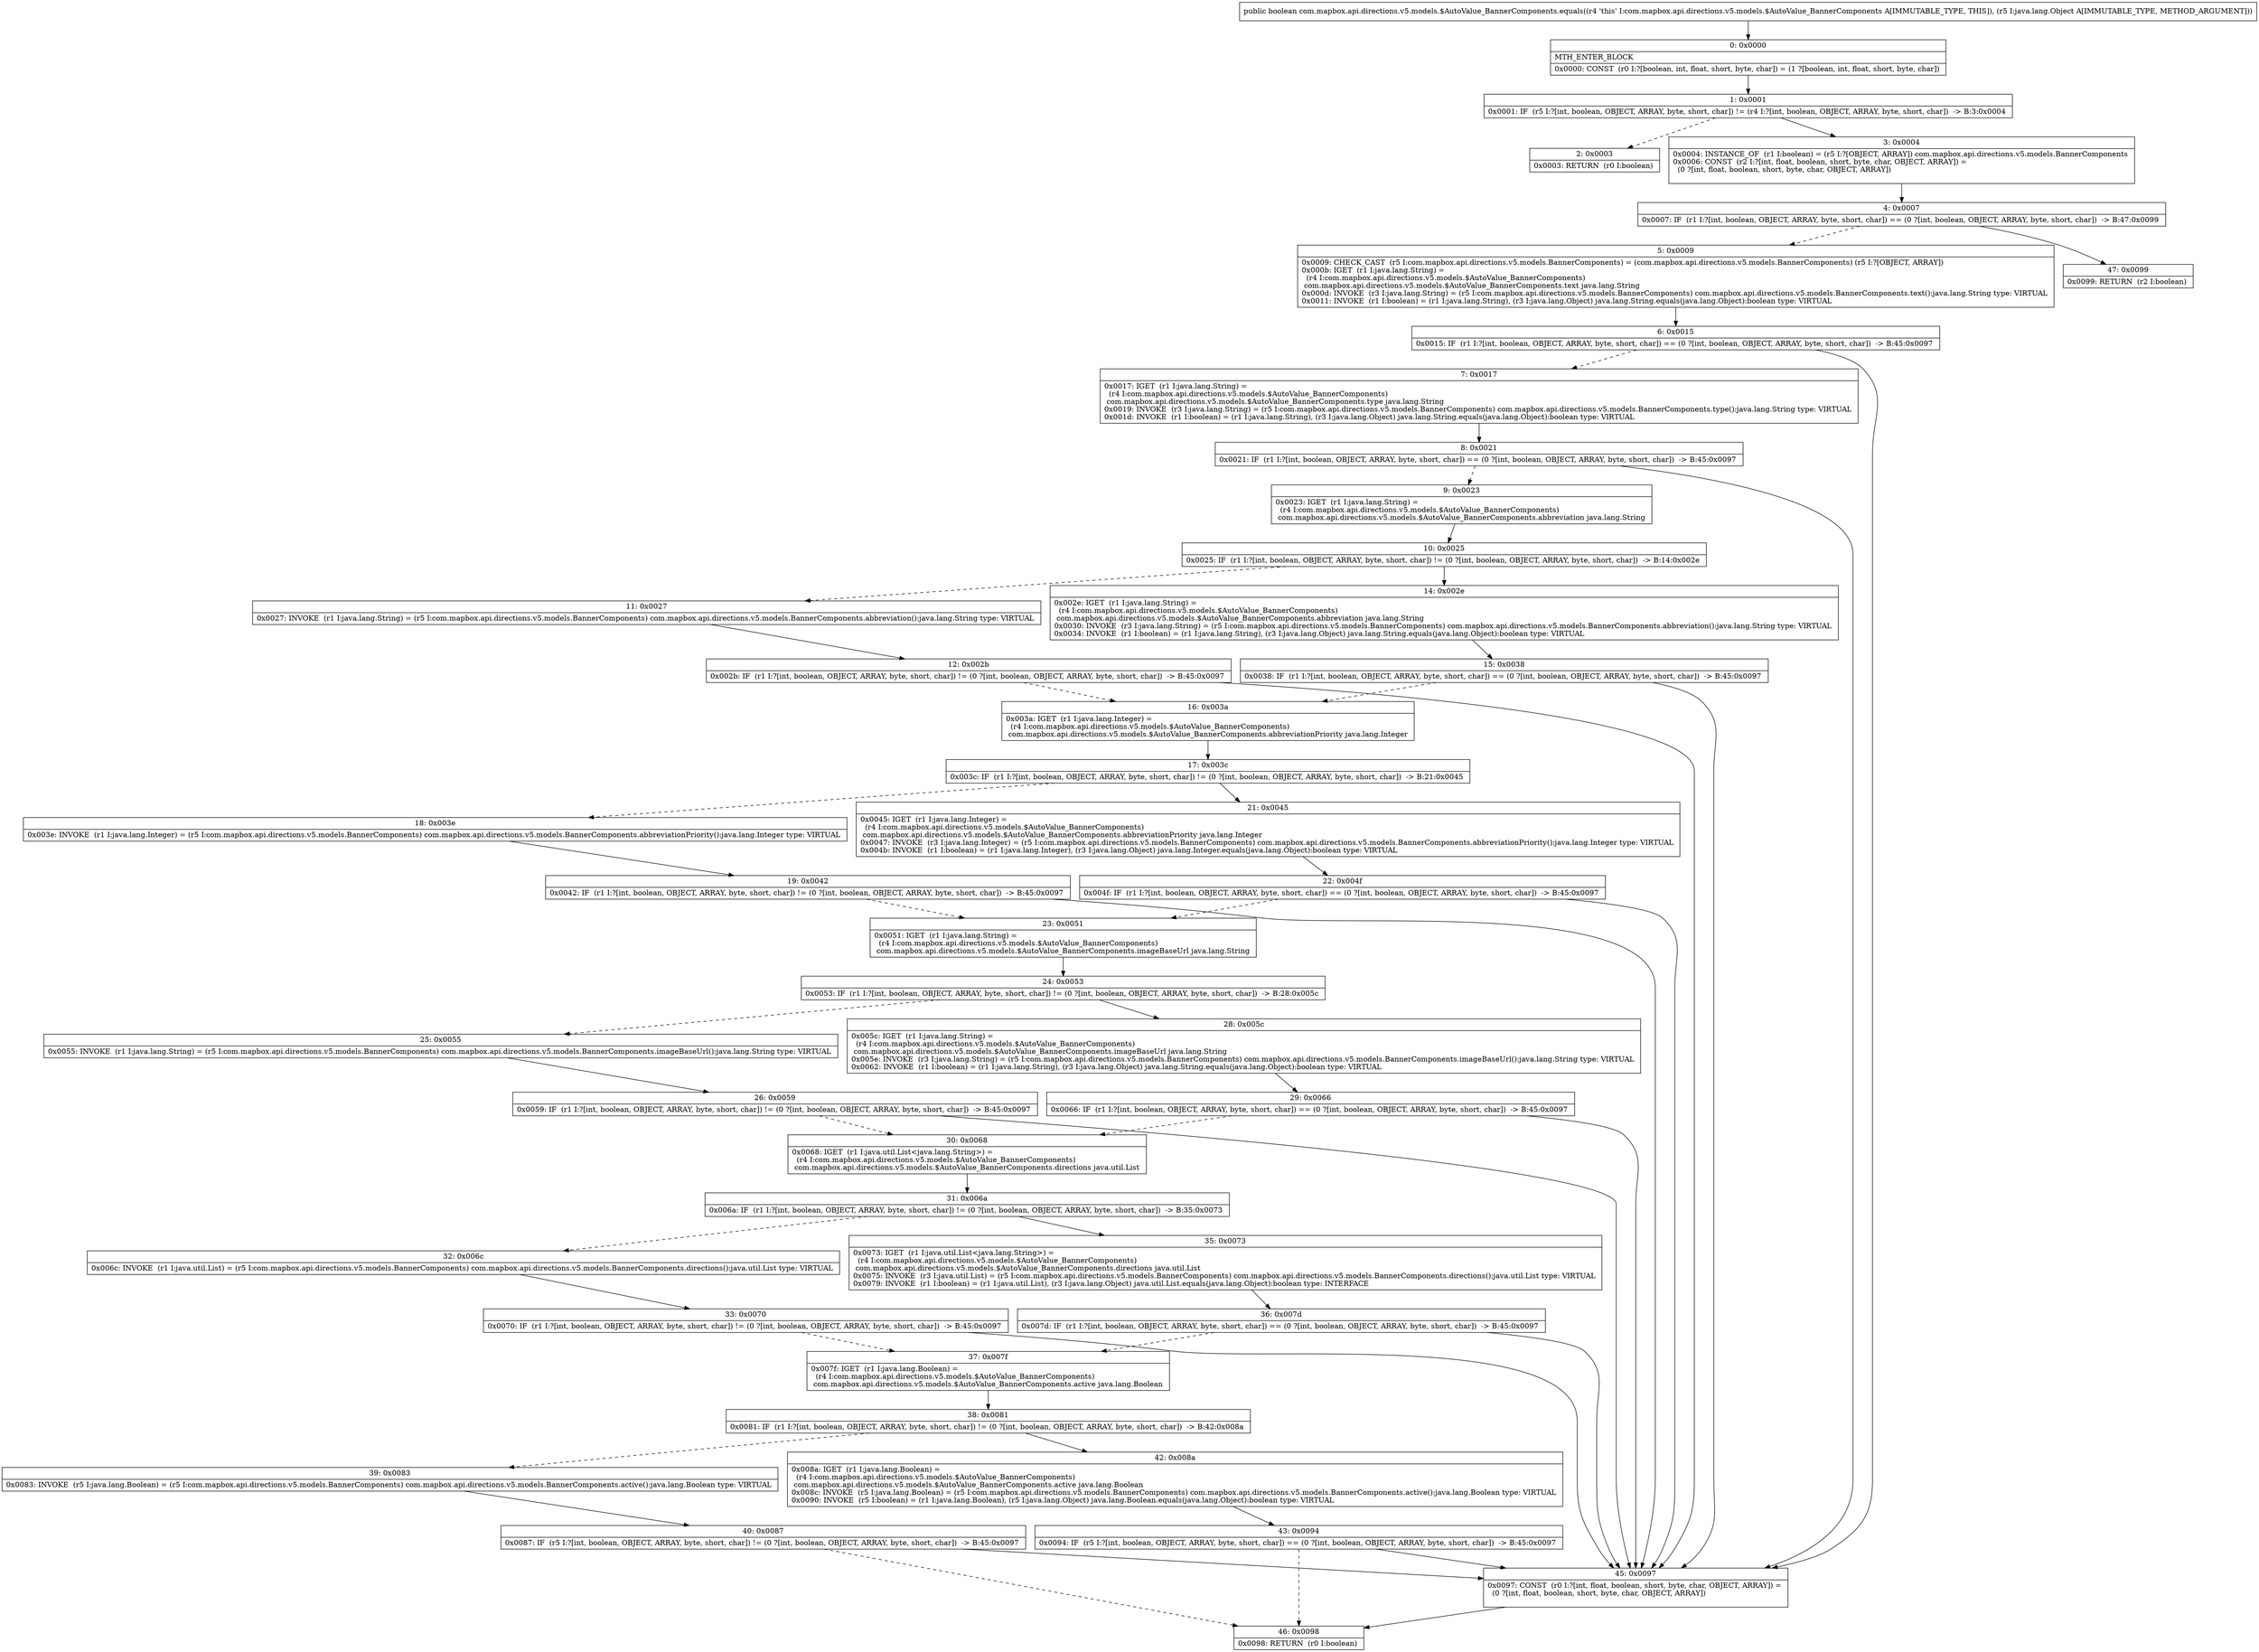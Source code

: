digraph "CFG forcom.mapbox.api.directions.v5.models.$AutoValue_BannerComponents.equals(Ljava\/lang\/Object;)Z" {
Node_0 [shape=record,label="{0\:\ 0x0000|MTH_ENTER_BLOCK\l|0x0000: CONST  (r0 I:?[boolean, int, float, short, byte, char]) = (1 ?[boolean, int, float, short, byte, char]) \l}"];
Node_1 [shape=record,label="{1\:\ 0x0001|0x0001: IF  (r5 I:?[int, boolean, OBJECT, ARRAY, byte, short, char]) != (r4 I:?[int, boolean, OBJECT, ARRAY, byte, short, char])  \-\> B:3:0x0004 \l}"];
Node_2 [shape=record,label="{2\:\ 0x0003|0x0003: RETURN  (r0 I:boolean) \l}"];
Node_3 [shape=record,label="{3\:\ 0x0004|0x0004: INSTANCE_OF  (r1 I:boolean) = (r5 I:?[OBJECT, ARRAY]) com.mapbox.api.directions.v5.models.BannerComponents \l0x0006: CONST  (r2 I:?[int, float, boolean, short, byte, char, OBJECT, ARRAY]) = \l  (0 ?[int, float, boolean, short, byte, char, OBJECT, ARRAY])\l \l}"];
Node_4 [shape=record,label="{4\:\ 0x0007|0x0007: IF  (r1 I:?[int, boolean, OBJECT, ARRAY, byte, short, char]) == (0 ?[int, boolean, OBJECT, ARRAY, byte, short, char])  \-\> B:47:0x0099 \l}"];
Node_5 [shape=record,label="{5\:\ 0x0009|0x0009: CHECK_CAST  (r5 I:com.mapbox.api.directions.v5.models.BannerComponents) = (com.mapbox.api.directions.v5.models.BannerComponents) (r5 I:?[OBJECT, ARRAY]) \l0x000b: IGET  (r1 I:java.lang.String) = \l  (r4 I:com.mapbox.api.directions.v5.models.$AutoValue_BannerComponents)\l com.mapbox.api.directions.v5.models.$AutoValue_BannerComponents.text java.lang.String \l0x000d: INVOKE  (r3 I:java.lang.String) = (r5 I:com.mapbox.api.directions.v5.models.BannerComponents) com.mapbox.api.directions.v5.models.BannerComponents.text():java.lang.String type: VIRTUAL \l0x0011: INVOKE  (r1 I:boolean) = (r1 I:java.lang.String), (r3 I:java.lang.Object) java.lang.String.equals(java.lang.Object):boolean type: VIRTUAL \l}"];
Node_6 [shape=record,label="{6\:\ 0x0015|0x0015: IF  (r1 I:?[int, boolean, OBJECT, ARRAY, byte, short, char]) == (0 ?[int, boolean, OBJECT, ARRAY, byte, short, char])  \-\> B:45:0x0097 \l}"];
Node_7 [shape=record,label="{7\:\ 0x0017|0x0017: IGET  (r1 I:java.lang.String) = \l  (r4 I:com.mapbox.api.directions.v5.models.$AutoValue_BannerComponents)\l com.mapbox.api.directions.v5.models.$AutoValue_BannerComponents.type java.lang.String \l0x0019: INVOKE  (r3 I:java.lang.String) = (r5 I:com.mapbox.api.directions.v5.models.BannerComponents) com.mapbox.api.directions.v5.models.BannerComponents.type():java.lang.String type: VIRTUAL \l0x001d: INVOKE  (r1 I:boolean) = (r1 I:java.lang.String), (r3 I:java.lang.Object) java.lang.String.equals(java.lang.Object):boolean type: VIRTUAL \l}"];
Node_8 [shape=record,label="{8\:\ 0x0021|0x0021: IF  (r1 I:?[int, boolean, OBJECT, ARRAY, byte, short, char]) == (0 ?[int, boolean, OBJECT, ARRAY, byte, short, char])  \-\> B:45:0x0097 \l}"];
Node_9 [shape=record,label="{9\:\ 0x0023|0x0023: IGET  (r1 I:java.lang.String) = \l  (r4 I:com.mapbox.api.directions.v5.models.$AutoValue_BannerComponents)\l com.mapbox.api.directions.v5.models.$AutoValue_BannerComponents.abbreviation java.lang.String \l}"];
Node_10 [shape=record,label="{10\:\ 0x0025|0x0025: IF  (r1 I:?[int, boolean, OBJECT, ARRAY, byte, short, char]) != (0 ?[int, boolean, OBJECT, ARRAY, byte, short, char])  \-\> B:14:0x002e \l}"];
Node_11 [shape=record,label="{11\:\ 0x0027|0x0027: INVOKE  (r1 I:java.lang.String) = (r5 I:com.mapbox.api.directions.v5.models.BannerComponents) com.mapbox.api.directions.v5.models.BannerComponents.abbreviation():java.lang.String type: VIRTUAL \l}"];
Node_12 [shape=record,label="{12\:\ 0x002b|0x002b: IF  (r1 I:?[int, boolean, OBJECT, ARRAY, byte, short, char]) != (0 ?[int, boolean, OBJECT, ARRAY, byte, short, char])  \-\> B:45:0x0097 \l}"];
Node_14 [shape=record,label="{14\:\ 0x002e|0x002e: IGET  (r1 I:java.lang.String) = \l  (r4 I:com.mapbox.api.directions.v5.models.$AutoValue_BannerComponents)\l com.mapbox.api.directions.v5.models.$AutoValue_BannerComponents.abbreviation java.lang.String \l0x0030: INVOKE  (r3 I:java.lang.String) = (r5 I:com.mapbox.api.directions.v5.models.BannerComponents) com.mapbox.api.directions.v5.models.BannerComponents.abbreviation():java.lang.String type: VIRTUAL \l0x0034: INVOKE  (r1 I:boolean) = (r1 I:java.lang.String), (r3 I:java.lang.Object) java.lang.String.equals(java.lang.Object):boolean type: VIRTUAL \l}"];
Node_15 [shape=record,label="{15\:\ 0x0038|0x0038: IF  (r1 I:?[int, boolean, OBJECT, ARRAY, byte, short, char]) == (0 ?[int, boolean, OBJECT, ARRAY, byte, short, char])  \-\> B:45:0x0097 \l}"];
Node_16 [shape=record,label="{16\:\ 0x003a|0x003a: IGET  (r1 I:java.lang.Integer) = \l  (r4 I:com.mapbox.api.directions.v5.models.$AutoValue_BannerComponents)\l com.mapbox.api.directions.v5.models.$AutoValue_BannerComponents.abbreviationPriority java.lang.Integer \l}"];
Node_17 [shape=record,label="{17\:\ 0x003c|0x003c: IF  (r1 I:?[int, boolean, OBJECT, ARRAY, byte, short, char]) != (0 ?[int, boolean, OBJECT, ARRAY, byte, short, char])  \-\> B:21:0x0045 \l}"];
Node_18 [shape=record,label="{18\:\ 0x003e|0x003e: INVOKE  (r1 I:java.lang.Integer) = (r5 I:com.mapbox.api.directions.v5.models.BannerComponents) com.mapbox.api.directions.v5.models.BannerComponents.abbreviationPriority():java.lang.Integer type: VIRTUAL \l}"];
Node_19 [shape=record,label="{19\:\ 0x0042|0x0042: IF  (r1 I:?[int, boolean, OBJECT, ARRAY, byte, short, char]) != (0 ?[int, boolean, OBJECT, ARRAY, byte, short, char])  \-\> B:45:0x0097 \l}"];
Node_21 [shape=record,label="{21\:\ 0x0045|0x0045: IGET  (r1 I:java.lang.Integer) = \l  (r4 I:com.mapbox.api.directions.v5.models.$AutoValue_BannerComponents)\l com.mapbox.api.directions.v5.models.$AutoValue_BannerComponents.abbreviationPriority java.lang.Integer \l0x0047: INVOKE  (r3 I:java.lang.Integer) = (r5 I:com.mapbox.api.directions.v5.models.BannerComponents) com.mapbox.api.directions.v5.models.BannerComponents.abbreviationPriority():java.lang.Integer type: VIRTUAL \l0x004b: INVOKE  (r1 I:boolean) = (r1 I:java.lang.Integer), (r3 I:java.lang.Object) java.lang.Integer.equals(java.lang.Object):boolean type: VIRTUAL \l}"];
Node_22 [shape=record,label="{22\:\ 0x004f|0x004f: IF  (r1 I:?[int, boolean, OBJECT, ARRAY, byte, short, char]) == (0 ?[int, boolean, OBJECT, ARRAY, byte, short, char])  \-\> B:45:0x0097 \l}"];
Node_23 [shape=record,label="{23\:\ 0x0051|0x0051: IGET  (r1 I:java.lang.String) = \l  (r4 I:com.mapbox.api.directions.v5.models.$AutoValue_BannerComponents)\l com.mapbox.api.directions.v5.models.$AutoValue_BannerComponents.imageBaseUrl java.lang.String \l}"];
Node_24 [shape=record,label="{24\:\ 0x0053|0x0053: IF  (r1 I:?[int, boolean, OBJECT, ARRAY, byte, short, char]) != (0 ?[int, boolean, OBJECT, ARRAY, byte, short, char])  \-\> B:28:0x005c \l}"];
Node_25 [shape=record,label="{25\:\ 0x0055|0x0055: INVOKE  (r1 I:java.lang.String) = (r5 I:com.mapbox.api.directions.v5.models.BannerComponents) com.mapbox.api.directions.v5.models.BannerComponents.imageBaseUrl():java.lang.String type: VIRTUAL \l}"];
Node_26 [shape=record,label="{26\:\ 0x0059|0x0059: IF  (r1 I:?[int, boolean, OBJECT, ARRAY, byte, short, char]) != (0 ?[int, boolean, OBJECT, ARRAY, byte, short, char])  \-\> B:45:0x0097 \l}"];
Node_28 [shape=record,label="{28\:\ 0x005c|0x005c: IGET  (r1 I:java.lang.String) = \l  (r4 I:com.mapbox.api.directions.v5.models.$AutoValue_BannerComponents)\l com.mapbox.api.directions.v5.models.$AutoValue_BannerComponents.imageBaseUrl java.lang.String \l0x005e: INVOKE  (r3 I:java.lang.String) = (r5 I:com.mapbox.api.directions.v5.models.BannerComponents) com.mapbox.api.directions.v5.models.BannerComponents.imageBaseUrl():java.lang.String type: VIRTUAL \l0x0062: INVOKE  (r1 I:boolean) = (r1 I:java.lang.String), (r3 I:java.lang.Object) java.lang.String.equals(java.lang.Object):boolean type: VIRTUAL \l}"];
Node_29 [shape=record,label="{29\:\ 0x0066|0x0066: IF  (r1 I:?[int, boolean, OBJECT, ARRAY, byte, short, char]) == (0 ?[int, boolean, OBJECT, ARRAY, byte, short, char])  \-\> B:45:0x0097 \l}"];
Node_30 [shape=record,label="{30\:\ 0x0068|0x0068: IGET  (r1 I:java.util.List\<java.lang.String\>) = \l  (r4 I:com.mapbox.api.directions.v5.models.$AutoValue_BannerComponents)\l com.mapbox.api.directions.v5.models.$AutoValue_BannerComponents.directions java.util.List \l}"];
Node_31 [shape=record,label="{31\:\ 0x006a|0x006a: IF  (r1 I:?[int, boolean, OBJECT, ARRAY, byte, short, char]) != (0 ?[int, boolean, OBJECT, ARRAY, byte, short, char])  \-\> B:35:0x0073 \l}"];
Node_32 [shape=record,label="{32\:\ 0x006c|0x006c: INVOKE  (r1 I:java.util.List) = (r5 I:com.mapbox.api.directions.v5.models.BannerComponents) com.mapbox.api.directions.v5.models.BannerComponents.directions():java.util.List type: VIRTUAL \l}"];
Node_33 [shape=record,label="{33\:\ 0x0070|0x0070: IF  (r1 I:?[int, boolean, OBJECT, ARRAY, byte, short, char]) != (0 ?[int, boolean, OBJECT, ARRAY, byte, short, char])  \-\> B:45:0x0097 \l}"];
Node_35 [shape=record,label="{35\:\ 0x0073|0x0073: IGET  (r1 I:java.util.List\<java.lang.String\>) = \l  (r4 I:com.mapbox.api.directions.v5.models.$AutoValue_BannerComponents)\l com.mapbox.api.directions.v5.models.$AutoValue_BannerComponents.directions java.util.List \l0x0075: INVOKE  (r3 I:java.util.List) = (r5 I:com.mapbox.api.directions.v5.models.BannerComponents) com.mapbox.api.directions.v5.models.BannerComponents.directions():java.util.List type: VIRTUAL \l0x0079: INVOKE  (r1 I:boolean) = (r1 I:java.util.List), (r3 I:java.lang.Object) java.util.List.equals(java.lang.Object):boolean type: INTERFACE \l}"];
Node_36 [shape=record,label="{36\:\ 0x007d|0x007d: IF  (r1 I:?[int, boolean, OBJECT, ARRAY, byte, short, char]) == (0 ?[int, boolean, OBJECT, ARRAY, byte, short, char])  \-\> B:45:0x0097 \l}"];
Node_37 [shape=record,label="{37\:\ 0x007f|0x007f: IGET  (r1 I:java.lang.Boolean) = \l  (r4 I:com.mapbox.api.directions.v5.models.$AutoValue_BannerComponents)\l com.mapbox.api.directions.v5.models.$AutoValue_BannerComponents.active java.lang.Boolean \l}"];
Node_38 [shape=record,label="{38\:\ 0x0081|0x0081: IF  (r1 I:?[int, boolean, OBJECT, ARRAY, byte, short, char]) != (0 ?[int, boolean, OBJECT, ARRAY, byte, short, char])  \-\> B:42:0x008a \l}"];
Node_39 [shape=record,label="{39\:\ 0x0083|0x0083: INVOKE  (r5 I:java.lang.Boolean) = (r5 I:com.mapbox.api.directions.v5.models.BannerComponents) com.mapbox.api.directions.v5.models.BannerComponents.active():java.lang.Boolean type: VIRTUAL \l}"];
Node_40 [shape=record,label="{40\:\ 0x0087|0x0087: IF  (r5 I:?[int, boolean, OBJECT, ARRAY, byte, short, char]) != (0 ?[int, boolean, OBJECT, ARRAY, byte, short, char])  \-\> B:45:0x0097 \l}"];
Node_42 [shape=record,label="{42\:\ 0x008a|0x008a: IGET  (r1 I:java.lang.Boolean) = \l  (r4 I:com.mapbox.api.directions.v5.models.$AutoValue_BannerComponents)\l com.mapbox.api.directions.v5.models.$AutoValue_BannerComponents.active java.lang.Boolean \l0x008c: INVOKE  (r5 I:java.lang.Boolean) = (r5 I:com.mapbox.api.directions.v5.models.BannerComponents) com.mapbox.api.directions.v5.models.BannerComponents.active():java.lang.Boolean type: VIRTUAL \l0x0090: INVOKE  (r5 I:boolean) = (r1 I:java.lang.Boolean), (r5 I:java.lang.Object) java.lang.Boolean.equals(java.lang.Object):boolean type: VIRTUAL \l}"];
Node_43 [shape=record,label="{43\:\ 0x0094|0x0094: IF  (r5 I:?[int, boolean, OBJECT, ARRAY, byte, short, char]) == (0 ?[int, boolean, OBJECT, ARRAY, byte, short, char])  \-\> B:45:0x0097 \l}"];
Node_45 [shape=record,label="{45\:\ 0x0097|0x0097: CONST  (r0 I:?[int, float, boolean, short, byte, char, OBJECT, ARRAY]) = \l  (0 ?[int, float, boolean, short, byte, char, OBJECT, ARRAY])\l \l}"];
Node_46 [shape=record,label="{46\:\ 0x0098|0x0098: RETURN  (r0 I:boolean) \l}"];
Node_47 [shape=record,label="{47\:\ 0x0099|0x0099: RETURN  (r2 I:boolean) \l}"];
MethodNode[shape=record,label="{public boolean com.mapbox.api.directions.v5.models.$AutoValue_BannerComponents.equals((r4 'this' I:com.mapbox.api.directions.v5.models.$AutoValue_BannerComponents A[IMMUTABLE_TYPE, THIS]), (r5 I:java.lang.Object A[IMMUTABLE_TYPE, METHOD_ARGUMENT])) }"];
MethodNode -> Node_0;
Node_0 -> Node_1;
Node_1 -> Node_2[style=dashed];
Node_1 -> Node_3;
Node_3 -> Node_4;
Node_4 -> Node_5[style=dashed];
Node_4 -> Node_47;
Node_5 -> Node_6;
Node_6 -> Node_7[style=dashed];
Node_6 -> Node_45;
Node_7 -> Node_8;
Node_8 -> Node_9[style=dashed];
Node_8 -> Node_45;
Node_9 -> Node_10;
Node_10 -> Node_11[style=dashed];
Node_10 -> Node_14;
Node_11 -> Node_12;
Node_12 -> Node_45;
Node_12 -> Node_16[style=dashed];
Node_14 -> Node_15;
Node_15 -> Node_16[style=dashed];
Node_15 -> Node_45;
Node_16 -> Node_17;
Node_17 -> Node_18[style=dashed];
Node_17 -> Node_21;
Node_18 -> Node_19;
Node_19 -> Node_45;
Node_19 -> Node_23[style=dashed];
Node_21 -> Node_22;
Node_22 -> Node_23[style=dashed];
Node_22 -> Node_45;
Node_23 -> Node_24;
Node_24 -> Node_25[style=dashed];
Node_24 -> Node_28;
Node_25 -> Node_26;
Node_26 -> Node_45;
Node_26 -> Node_30[style=dashed];
Node_28 -> Node_29;
Node_29 -> Node_30[style=dashed];
Node_29 -> Node_45;
Node_30 -> Node_31;
Node_31 -> Node_32[style=dashed];
Node_31 -> Node_35;
Node_32 -> Node_33;
Node_33 -> Node_45;
Node_33 -> Node_37[style=dashed];
Node_35 -> Node_36;
Node_36 -> Node_37[style=dashed];
Node_36 -> Node_45;
Node_37 -> Node_38;
Node_38 -> Node_39[style=dashed];
Node_38 -> Node_42;
Node_39 -> Node_40;
Node_40 -> Node_45;
Node_40 -> Node_46[style=dashed];
Node_42 -> Node_43;
Node_43 -> Node_45;
Node_43 -> Node_46[style=dashed];
Node_45 -> Node_46;
}


